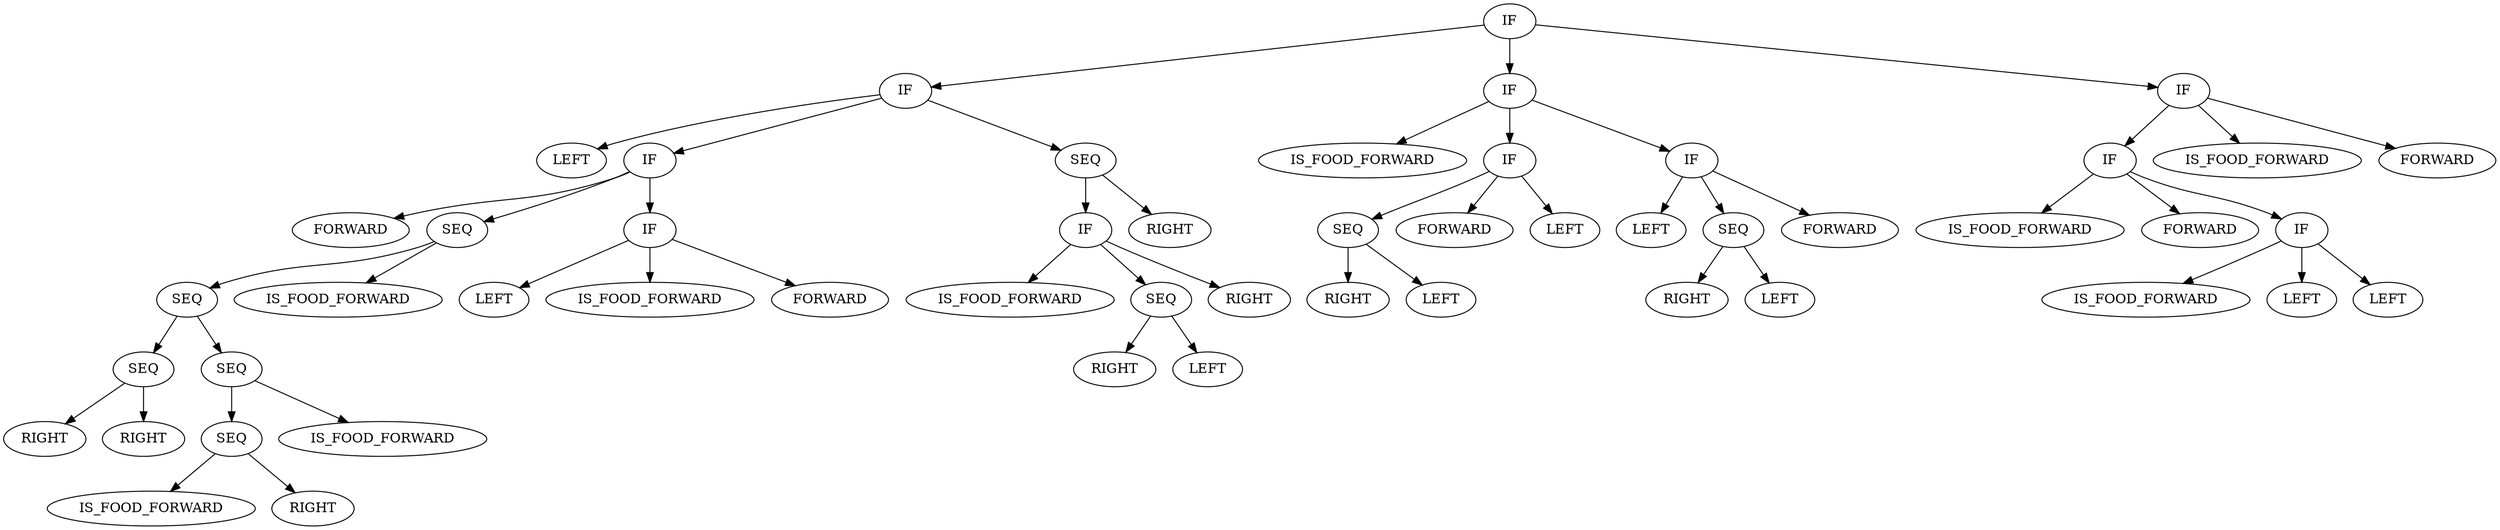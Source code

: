 digraph G{
	0[label = IF]
	0 -> 1
	0 -> 28
	0 -> 42
	1[label = IF]
	1 -> 2
	1 -> 3
	1 -> 20
	2[label = LEFT]
	3[label = IF]
	3 -> 4
	3 -> 5
	3 -> 16
	4[label = FORWARD]
	5[label = SEQ]
	5 -> 6
	5 -> 15
	6[label = SEQ]
	6 -> 7
	6 -> 10
	7[label = SEQ]
	7 -> 8
	7 -> 9
	8[label = RIGHT]
	9[label = RIGHT]
	10[label = SEQ]
	10 -> 11
	10 -> 14
	11[label = SEQ]
	11 -> 12
	11 -> 13
	12[label = IS_FOOD_FORWARD]
	13[label = RIGHT]
	14[label = IS_FOOD_FORWARD]
	15[label = IS_FOOD_FORWARD]
	16[label = IF]
	16 -> 17
	16 -> 18
	16 -> 19
	17[label = LEFT]
	18[label = IS_FOOD_FORWARD]
	19[label = FORWARD]
	20[label = SEQ]
	20 -> 21
	20 -> 27
	21[label = IF]
	21 -> 22
	21 -> 23
	21 -> 26
	22[label = IS_FOOD_FORWARD]
	23[label = SEQ]
	23 -> 24
	23 -> 25
	24[label = RIGHT]
	25[label = LEFT]
	26[label = RIGHT]
	27[label = RIGHT]
	28[label = IF]
	28 -> 29
	28 -> 30
	28 -> 36
	29[label = IS_FOOD_FORWARD]
	30[label = IF]
	30 -> 31
	30 -> 34
	30 -> 35
	31[label = SEQ]
	31 -> 32
	31 -> 33
	32[label = RIGHT]
	33[label = LEFT]
	34[label = FORWARD]
	35[label = LEFT]
	36[label = IF]
	36 -> 37
	36 -> 38
	36 -> 41
	37[label = LEFT]
	38[label = SEQ]
	38 -> 39
	38 -> 40
	39[label = RIGHT]
	40[label = LEFT]
	41[label = FORWARD]
	42[label = IF]
	42 -> 43
	42 -> 50
	42 -> 51
	43[label = IF]
	43 -> 44
	43 -> 45
	43 -> 46
	44[label = IS_FOOD_FORWARD]
	45[label = FORWARD]
	46[label = IF]
	46 -> 47
	46 -> 48
	46 -> 49
	47[label = IS_FOOD_FORWARD]
	48[label = LEFT]
	49[label = LEFT]
	50[label = IS_FOOD_FORWARD]
	51[label = FORWARD]
}
